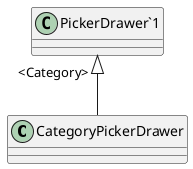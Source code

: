 @startuml
class CategoryPickerDrawer {
}
"PickerDrawer`1" "<Category>" <|-- CategoryPickerDrawer
@enduml
